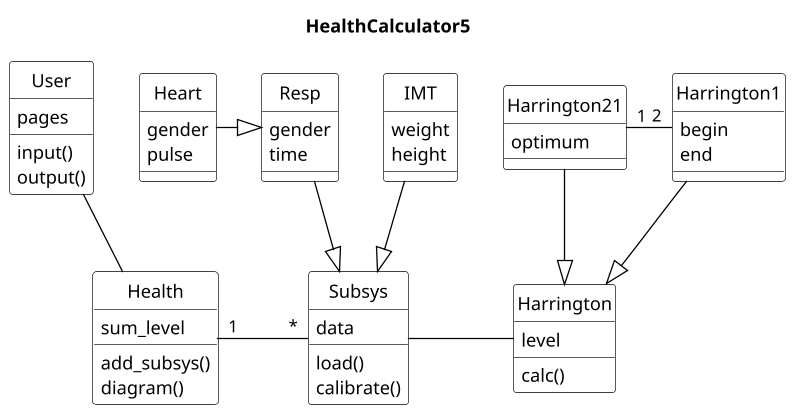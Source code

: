@startuml
title   HealthCalculator5



skinparam class {
BackgroundColor White
ArrowColor Black
BorderColor Black
}
skinparam object {
BackgroundColor White
ArrowColor Black
BorderColor Black
}
scale 1.3
skinparam DefaultTextAlignment left
skinparam shadowing false
skinparam packageStyle frame
hide circle
'hide members
'skinparam monochrome true
'note " lots in deal" as spread
'package Storage {
class Heart{
gender
pulse
}
class Resp{
gender
time
}
class IMT{
weight
height
}
class Health{
sum_level
add_subsys()
diagram()
}
class Subsys{
data
load()
calibrate()
}
class User{
pages
input()
output()
}
class Harrington1{
begin
end
}
class Harrington21{
optimum
}
class Harrington{
level
calc()
}
Harrington21 "1"-"2" Harrington1
Heart -|> Resp
IMT --|> Subsys
Resp --|> Subsys
User -- Health
'Subsys <|-  Resp
Health "1"-"*"  Subsys
Harrington21 --|> Harrington
Harrington1 --|> Harrington
Subsys - Harrington
@enduml




